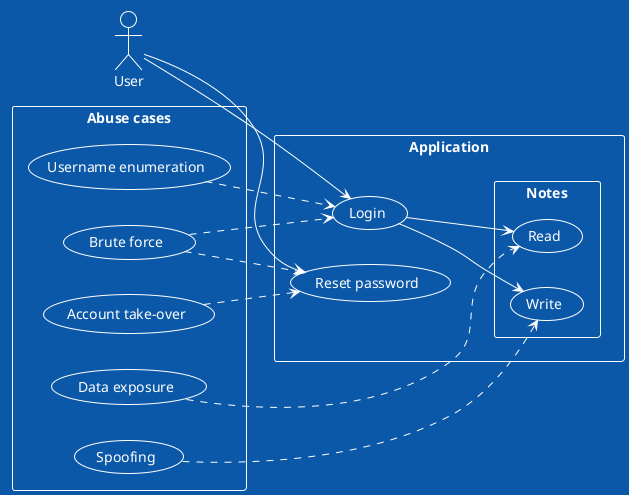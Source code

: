 @startuml
!theme amiga
left to right direction
actor "User" as ur
rectangle "Application" {
  usecase "Login" as AppLogin
   usecase "Reset password" as AppResetPassword
   rectangle "Notes" {
       usecase "Write" as AppWriteNotes
       usecase "Read" as AppReadNotes
   }
}

rectangle "Abuse cases" {
  usecase "Brute force" as HackLogin
  usecase "Username enumeration" as Enumeration
  usecase "Data exposure" as DataExposure
  usecase "Spoofing" as Spoofing
  usecase "Account take-over" as Account
}

ur --> AppLogin
ur --> AppResetPassword
AppLogin --> AppReadNotes
AppLogin --> AppWriteNotes

Enumeration ..> AppLogin
HackLogin ..> AppLogin
HackLogin ..> AppResetPassword
Spoofing ..> AppWriteNotes
DataExposure ..> AppReadNotes
Account ..> AppResetPassword

@enduml
